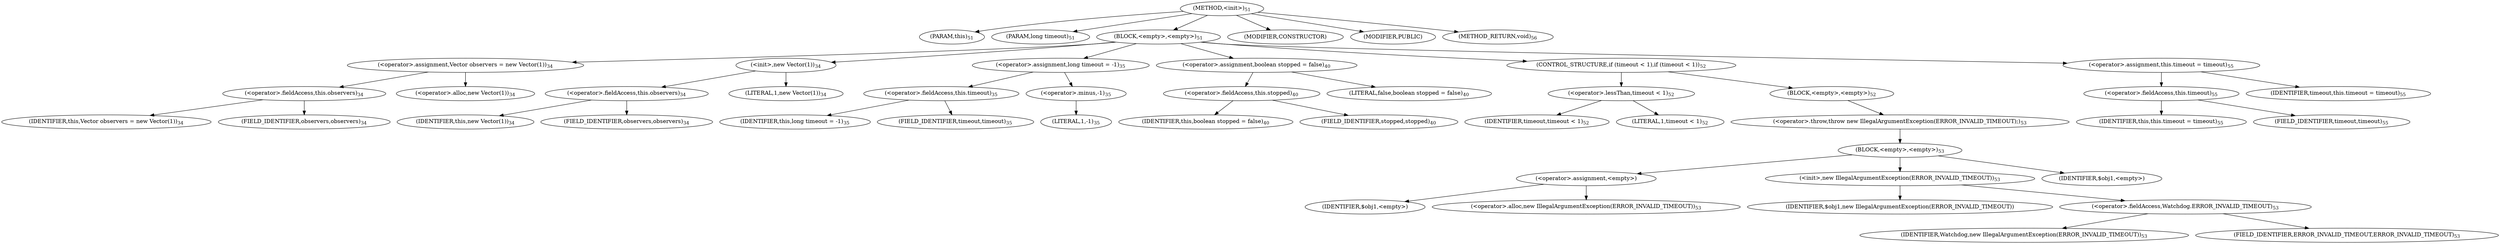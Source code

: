 digraph "&lt;init&gt;" {  
"45" [label = <(METHOD,&lt;init&gt;)<SUB>51</SUB>> ]
"4" [label = <(PARAM,this)<SUB>51</SUB>> ]
"46" [label = <(PARAM,long timeout)<SUB>51</SUB>> ]
"47" [label = <(BLOCK,&lt;empty&gt;,&lt;empty&gt;)<SUB>51</SUB>> ]
"48" [label = <(&lt;operator&gt;.assignment,Vector observers = new Vector(1))<SUB>34</SUB>> ]
"49" [label = <(&lt;operator&gt;.fieldAccess,this.observers)<SUB>34</SUB>> ]
"50" [label = <(IDENTIFIER,this,Vector observers = new Vector(1))<SUB>34</SUB>> ]
"51" [label = <(FIELD_IDENTIFIER,observers,observers)<SUB>34</SUB>> ]
"52" [label = <(&lt;operator&gt;.alloc,new Vector(1))<SUB>34</SUB>> ]
"53" [label = <(&lt;init&gt;,new Vector(1))<SUB>34</SUB>> ]
"54" [label = <(&lt;operator&gt;.fieldAccess,this.observers)<SUB>34</SUB>> ]
"55" [label = <(IDENTIFIER,this,new Vector(1))<SUB>34</SUB>> ]
"56" [label = <(FIELD_IDENTIFIER,observers,observers)<SUB>34</SUB>> ]
"57" [label = <(LITERAL,1,new Vector(1))<SUB>34</SUB>> ]
"58" [label = <(&lt;operator&gt;.assignment,long timeout = -1)<SUB>35</SUB>> ]
"59" [label = <(&lt;operator&gt;.fieldAccess,this.timeout)<SUB>35</SUB>> ]
"60" [label = <(IDENTIFIER,this,long timeout = -1)<SUB>35</SUB>> ]
"61" [label = <(FIELD_IDENTIFIER,timeout,timeout)<SUB>35</SUB>> ]
"62" [label = <(&lt;operator&gt;.minus,-1)<SUB>35</SUB>> ]
"63" [label = <(LITERAL,1,-1)<SUB>35</SUB>> ]
"64" [label = <(&lt;operator&gt;.assignment,boolean stopped = false)<SUB>40</SUB>> ]
"65" [label = <(&lt;operator&gt;.fieldAccess,this.stopped)<SUB>40</SUB>> ]
"66" [label = <(IDENTIFIER,this,boolean stopped = false)<SUB>40</SUB>> ]
"67" [label = <(FIELD_IDENTIFIER,stopped,stopped)<SUB>40</SUB>> ]
"68" [label = <(LITERAL,false,boolean stopped = false)<SUB>40</SUB>> ]
"69" [label = <(CONTROL_STRUCTURE,if (timeout &lt; 1),if (timeout &lt; 1))<SUB>52</SUB>> ]
"70" [label = <(&lt;operator&gt;.lessThan,timeout &lt; 1)<SUB>52</SUB>> ]
"71" [label = <(IDENTIFIER,timeout,timeout &lt; 1)<SUB>52</SUB>> ]
"72" [label = <(LITERAL,1,timeout &lt; 1)<SUB>52</SUB>> ]
"73" [label = <(BLOCK,&lt;empty&gt;,&lt;empty&gt;)<SUB>52</SUB>> ]
"74" [label = <(&lt;operator&gt;.throw,throw new IllegalArgumentException(ERROR_INVALID_TIMEOUT);)<SUB>53</SUB>> ]
"75" [label = <(BLOCK,&lt;empty&gt;,&lt;empty&gt;)<SUB>53</SUB>> ]
"76" [label = <(&lt;operator&gt;.assignment,&lt;empty&gt;)> ]
"77" [label = <(IDENTIFIER,$obj1,&lt;empty&gt;)> ]
"78" [label = <(&lt;operator&gt;.alloc,new IllegalArgumentException(ERROR_INVALID_TIMEOUT))<SUB>53</SUB>> ]
"79" [label = <(&lt;init&gt;,new IllegalArgumentException(ERROR_INVALID_TIMEOUT))<SUB>53</SUB>> ]
"80" [label = <(IDENTIFIER,$obj1,new IllegalArgumentException(ERROR_INVALID_TIMEOUT))> ]
"81" [label = <(&lt;operator&gt;.fieldAccess,Watchdog.ERROR_INVALID_TIMEOUT)<SUB>53</SUB>> ]
"82" [label = <(IDENTIFIER,Watchdog,new IllegalArgumentException(ERROR_INVALID_TIMEOUT))<SUB>53</SUB>> ]
"83" [label = <(FIELD_IDENTIFIER,ERROR_INVALID_TIMEOUT,ERROR_INVALID_TIMEOUT)<SUB>53</SUB>> ]
"84" [label = <(IDENTIFIER,$obj1,&lt;empty&gt;)> ]
"85" [label = <(&lt;operator&gt;.assignment,this.timeout = timeout)<SUB>55</SUB>> ]
"86" [label = <(&lt;operator&gt;.fieldAccess,this.timeout)<SUB>55</SUB>> ]
"3" [label = <(IDENTIFIER,this,this.timeout = timeout)<SUB>55</SUB>> ]
"87" [label = <(FIELD_IDENTIFIER,timeout,timeout)<SUB>55</SUB>> ]
"88" [label = <(IDENTIFIER,timeout,this.timeout = timeout)<SUB>55</SUB>> ]
"89" [label = <(MODIFIER,CONSTRUCTOR)> ]
"90" [label = <(MODIFIER,PUBLIC)> ]
"91" [label = <(METHOD_RETURN,void)<SUB>56</SUB>> ]
  "45" -> "4" 
  "45" -> "46" 
  "45" -> "47" 
  "45" -> "89" 
  "45" -> "90" 
  "45" -> "91" 
  "47" -> "48" 
  "47" -> "53" 
  "47" -> "58" 
  "47" -> "64" 
  "47" -> "69" 
  "47" -> "85" 
  "48" -> "49" 
  "48" -> "52" 
  "49" -> "50" 
  "49" -> "51" 
  "53" -> "54" 
  "53" -> "57" 
  "54" -> "55" 
  "54" -> "56" 
  "58" -> "59" 
  "58" -> "62" 
  "59" -> "60" 
  "59" -> "61" 
  "62" -> "63" 
  "64" -> "65" 
  "64" -> "68" 
  "65" -> "66" 
  "65" -> "67" 
  "69" -> "70" 
  "69" -> "73" 
  "70" -> "71" 
  "70" -> "72" 
  "73" -> "74" 
  "74" -> "75" 
  "75" -> "76" 
  "75" -> "79" 
  "75" -> "84" 
  "76" -> "77" 
  "76" -> "78" 
  "79" -> "80" 
  "79" -> "81" 
  "81" -> "82" 
  "81" -> "83" 
  "85" -> "86" 
  "85" -> "88" 
  "86" -> "3" 
  "86" -> "87" 
}
